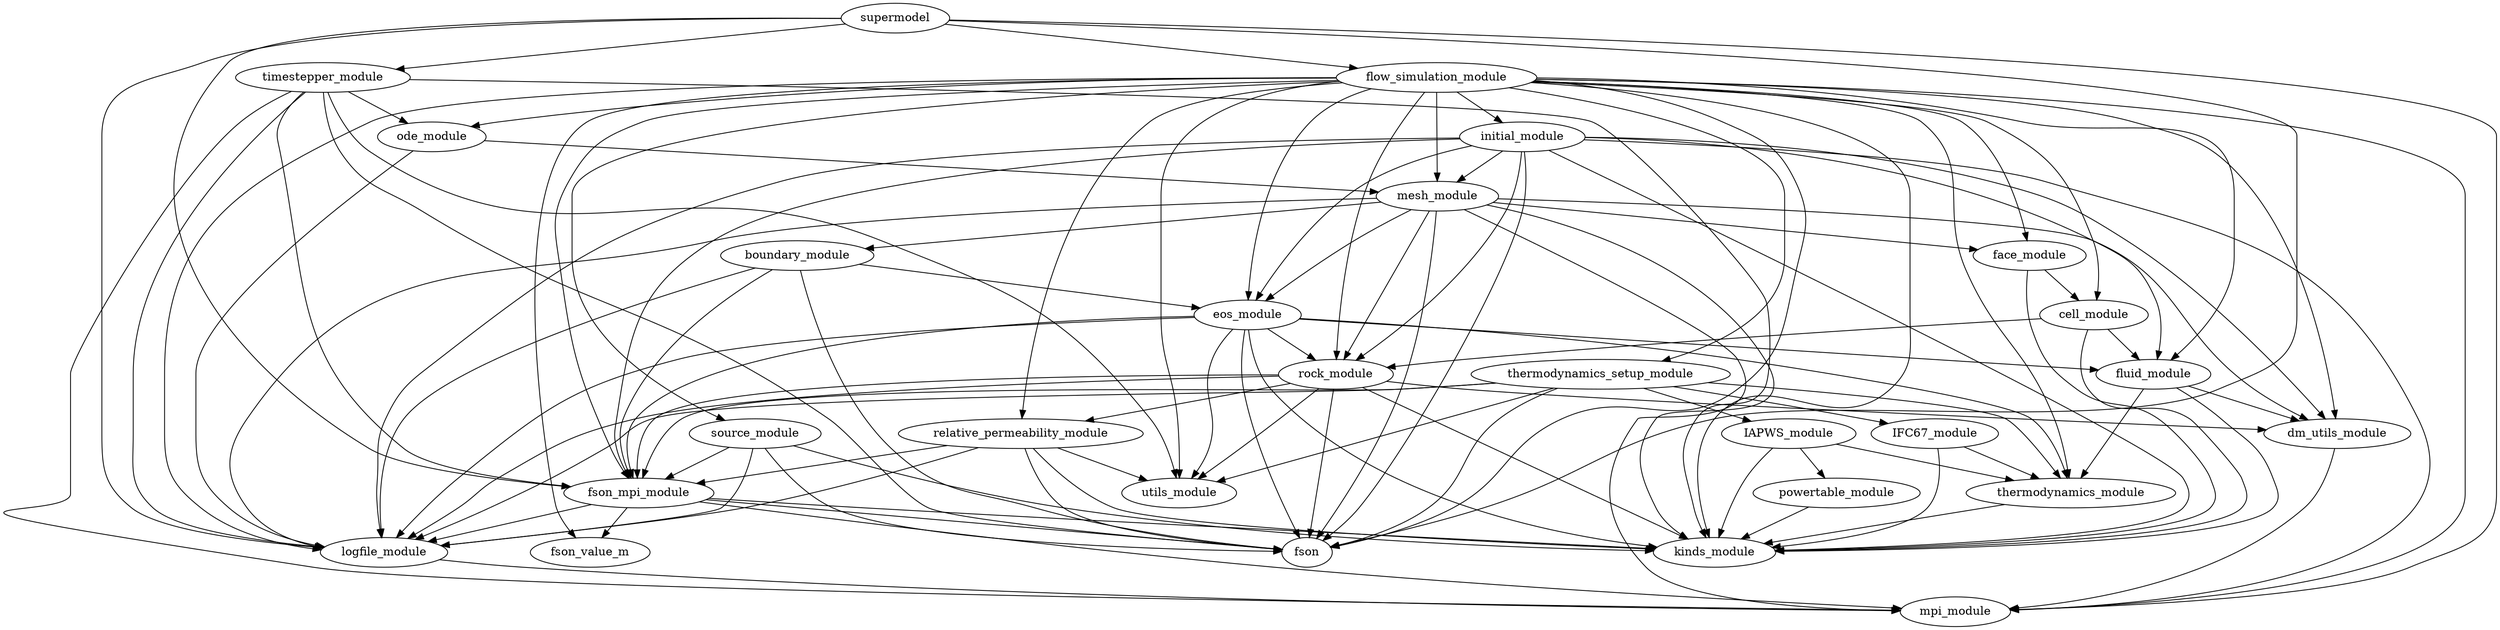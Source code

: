 digraph supermodel{
        fluid_module -> dm_utils_module
        fluid_module -> kinds_module
        fluid_module -> thermodynamics_module
        eos_module -> fluid_module
        eos_module -> fson
        eos_module -> fson_mpi_module
        eos_module -> kinds_module
        eos_module -> logfile_module
        eos_module -> rock_module
        eos_module -> thermodynamics_module
        eos_module -> utils_module
        rock_module -> dm_utils_module
        rock_module -> fson
        rock_module -> fson_mpi_module
        rock_module -> kinds_module
        rock_module -> logfile_module
        rock_module -> relative_permeability_module
        rock_module -> utils_module
        powertable_module -> kinds_module
        ode_module -> logfile_module
        ode_module -> mesh_module
        dm_utils_module -> mpi_module
        cell_module -> fluid_module
        cell_module -> kinds_module
        cell_module -> rock_module
        boundary_module -> eos_module
        boundary_module -> fson
        boundary_module -> fson_mpi_module
        boundary_module -> logfile_module
        flow_simulation_module -> cell_module
        flow_simulation_module -> dm_utils_module
        flow_simulation_module -> eos_module
        flow_simulation_module -> face_module
        flow_simulation_module -> fluid_module
        flow_simulation_module -> fson
        flow_simulation_module -> fson_mpi_module
        flow_simulation_module -> fson_value_m
        flow_simulation_module -> initial_module
        flow_simulation_module -> kinds_module
        flow_simulation_module -> logfile_module
        flow_simulation_module -> mesh_module
        flow_simulation_module -> mpi_module
        flow_simulation_module -> ode_module
        flow_simulation_module -> relative_permeability_module
        flow_simulation_module -> rock_module
        flow_simulation_module -> source_module
        flow_simulation_module -> thermodynamics_module
        flow_simulation_module -> thermodynamics_setup_module
        flow_simulation_module -> utils_module
        thermodynamics_module -> kinds_module
        face_module -> cell_module
        face_module -> kinds_module
        initial_module -> dm_utils_module
        initial_module -> eos_module
        initial_module -> fluid_module
        initial_module -> fson
        initial_module -> fson_mpi_module
        initial_module -> kinds_module
        initial_module -> logfile_module
        initial_module -> mesh_module
        initial_module -> mpi_module
        initial_module -> rock_module
        mesh_module -> boundary_module
        mesh_module -> dm_utils_module
        mesh_module -> eos_module
        mesh_module -> face_module
        mesh_module -> fson
        mesh_module -> kinds_module
        mesh_module -> logfile_module
        mesh_module -> mpi_module
        mesh_module -> rock_module
        fson_mpi_module -> fson
        fson_mpi_module -> fson_value_m
        fson_mpi_module -> kinds_module
        fson_mpi_module -> logfile_module
        fson_mpi_module -> mpi_module
        IFC67_module -> kinds_module
        IFC67_module -> thermodynamics_module
        supermodel -> flow_simulation_module
        supermodel -> fson
        supermodel -> fson_mpi_module
        supermodel -> logfile_module
        supermodel -> mpi_module
        supermodel -> timestepper_module
        source_module -> fson
        source_module -> fson_mpi_module
        source_module -> kinds_module
        source_module -> logfile_module
        IAPWS_module -> kinds_module
        IAPWS_module -> powertable_module
        IAPWS_module -> thermodynamics_module
        thermodynamics_setup_module -> IAPWS_module
        thermodynamics_setup_module -> IFC67_module
        thermodynamics_setup_module -> fson
        thermodynamics_setup_module -> fson_mpi_module
        thermodynamics_setup_module -> logfile_module
        thermodynamics_setup_module -> thermodynamics_module
        thermodynamics_setup_module -> utils_module
        timestepper_module -> fson
        timestepper_module -> fson_mpi_module
        timestepper_module -> kinds_module
        timestepper_module -> logfile_module
        timestepper_module -> mpi_module
        timestepper_module -> ode_module
        timestepper_module -> utils_module
        logfile_module -> mpi_module
        relative_permeability_module -> fson
        relative_permeability_module -> fson_mpi_module
        relative_permeability_module -> kinds_module
        relative_permeability_module -> logfile_module
        relative_permeability_module -> utils_module
}